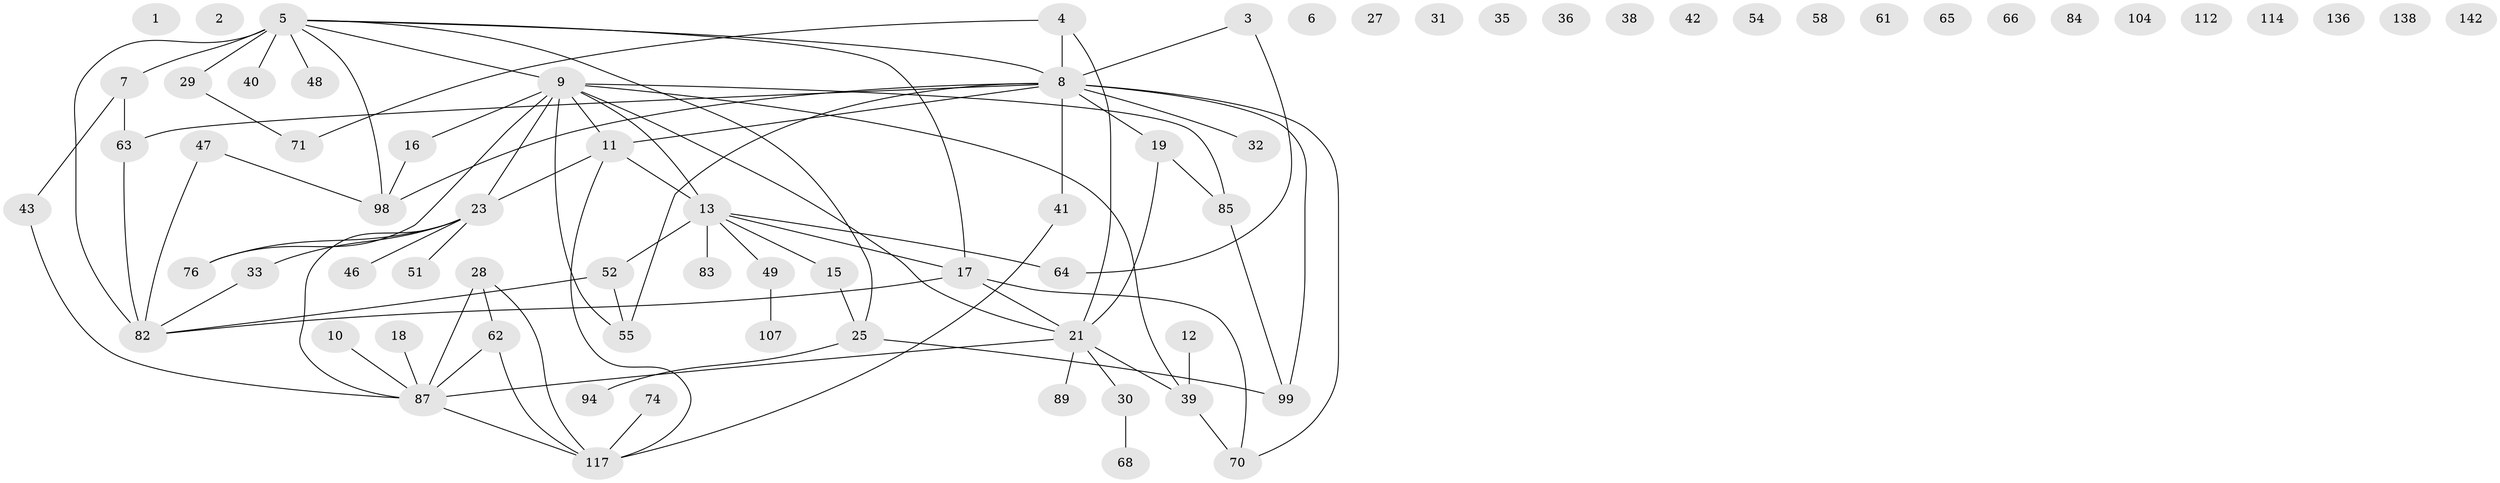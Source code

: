 // original degree distribution, {1: 0.19863013698630136, 0: 0.136986301369863, 2: 0.273972602739726, 3: 0.1917808219178082, 4: 0.1095890410958904, 5: 0.0547945205479452, 7: 0.00684931506849315, 6: 0.0273972602739726}
// Generated by graph-tools (version 1.1) at 2025/12/03/09/25 04:12:53]
// undirected, 73 vertices, 85 edges
graph export_dot {
graph [start="1"]
  node [color=gray90,style=filled];
  1 [super="+109"];
  2;
  3;
  4 [super="+88"];
  5 [super="+113+44+53"];
  6;
  7 [super="+125+93"];
  8 [super="+121+20+14"];
  9 [super="+120+118+34"];
  10;
  11 [super="+97"];
  12 [super="+105"];
  13 [super="+78+50"];
  15;
  16 [super="+45"];
  17 [super="+80+26+56"];
  18;
  19 [super="+122+57"];
  21 [super="+22+90"];
  23 [super="+24+59"];
  25 [super="+133+69"];
  27;
  28 [super="+81"];
  29;
  30 [super="+132"];
  31;
  32;
  33 [super="+37"];
  35;
  36;
  38;
  39 [super="+95"];
  40;
  41 [super="+102"];
  42;
  43 [super="+79"];
  46 [super="+135"];
  47 [super="+103"];
  48;
  49;
  51;
  52 [super="+126"];
  54;
  55 [super="+91"];
  58;
  61;
  62 [super="+77"];
  63 [super="+72"];
  64;
  65;
  66;
  68;
  70 [super="+143"];
  71;
  74;
  76;
  82 [super="+100"];
  83;
  84;
  85 [super="+119"];
  87 [super="+124"];
  89;
  94 [super="+106"];
  98;
  99;
  104;
  107;
  112;
  114;
  117 [super="+141+123"];
  136;
  138;
  142;
  3 -- 64;
  3 -- 8;
  4 -- 8;
  4 -- 71;
  4 -- 21;
  5 -- 8;
  5 -- 29 [weight=2];
  5 -- 98;
  5 -- 82 [weight=2];
  5 -- 7;
  5 -- 40;
  5 -- 25;
  5 -- 9;
  5 -- 48;
  5 -- 17;
  7 -- 43;
  7 -- 63;
  8 -- 70;
  8 -- 19 [weight=2];
  8 -- 11;
  8 -- 32;
  8 -- 99;
  8 -- 55;
  8 -- 63;
  8 -- 98;
  8 -- 41;
  9 -- 13;
  9 -- 55;
  9 -- 39;
  9 -- 11;
  9 -- 16 [weight=2];
  9 -- 21;
  9 -- 23;
  9 -- 85;
  9 -- 76;
  10 -- 87;
  11 -- 117;
  11 -- 23;
  11 -- 13;
  12 -- 39;
  13 -- 49;
  13 -- 64;
  13 -- 17;
  13 -- 83;
  13 -- 52 [weight=2];
  13 -- 15;
  15 -- 25;
  16 -- 98 [weight=2];
  17 -- 82;
  17 -- 21;
  17 -- 70;
  18 -- 87;
  19 -- 85;
  19 -- 21;
  21 -- 87;
  21 -- 89;
  21 -- 39;
  21 -- 30;
  23 -- 87;
  23 -- 51;
  23 -- 76;
  23 -- 46;
  23 -- 33;
  25 -- 99;
  25 -- 94;
  28 -- 117;
  28 -- 87;
  28 -- 62;
  29 -- 71;
  30 -- 68;
  33 -- 82;
  39 -- 70;
  41 -- 117;
  43 -- 87;
  47 -- 98;
  47 -- 82;
  49 -- 107;
  52 -- 82;
  52 -- 55;
  62 -- 117;
  62 -- 87;
  63 -- 82;
  74 -- 117;
  85 -- 99;
  87 -- 117;
}
